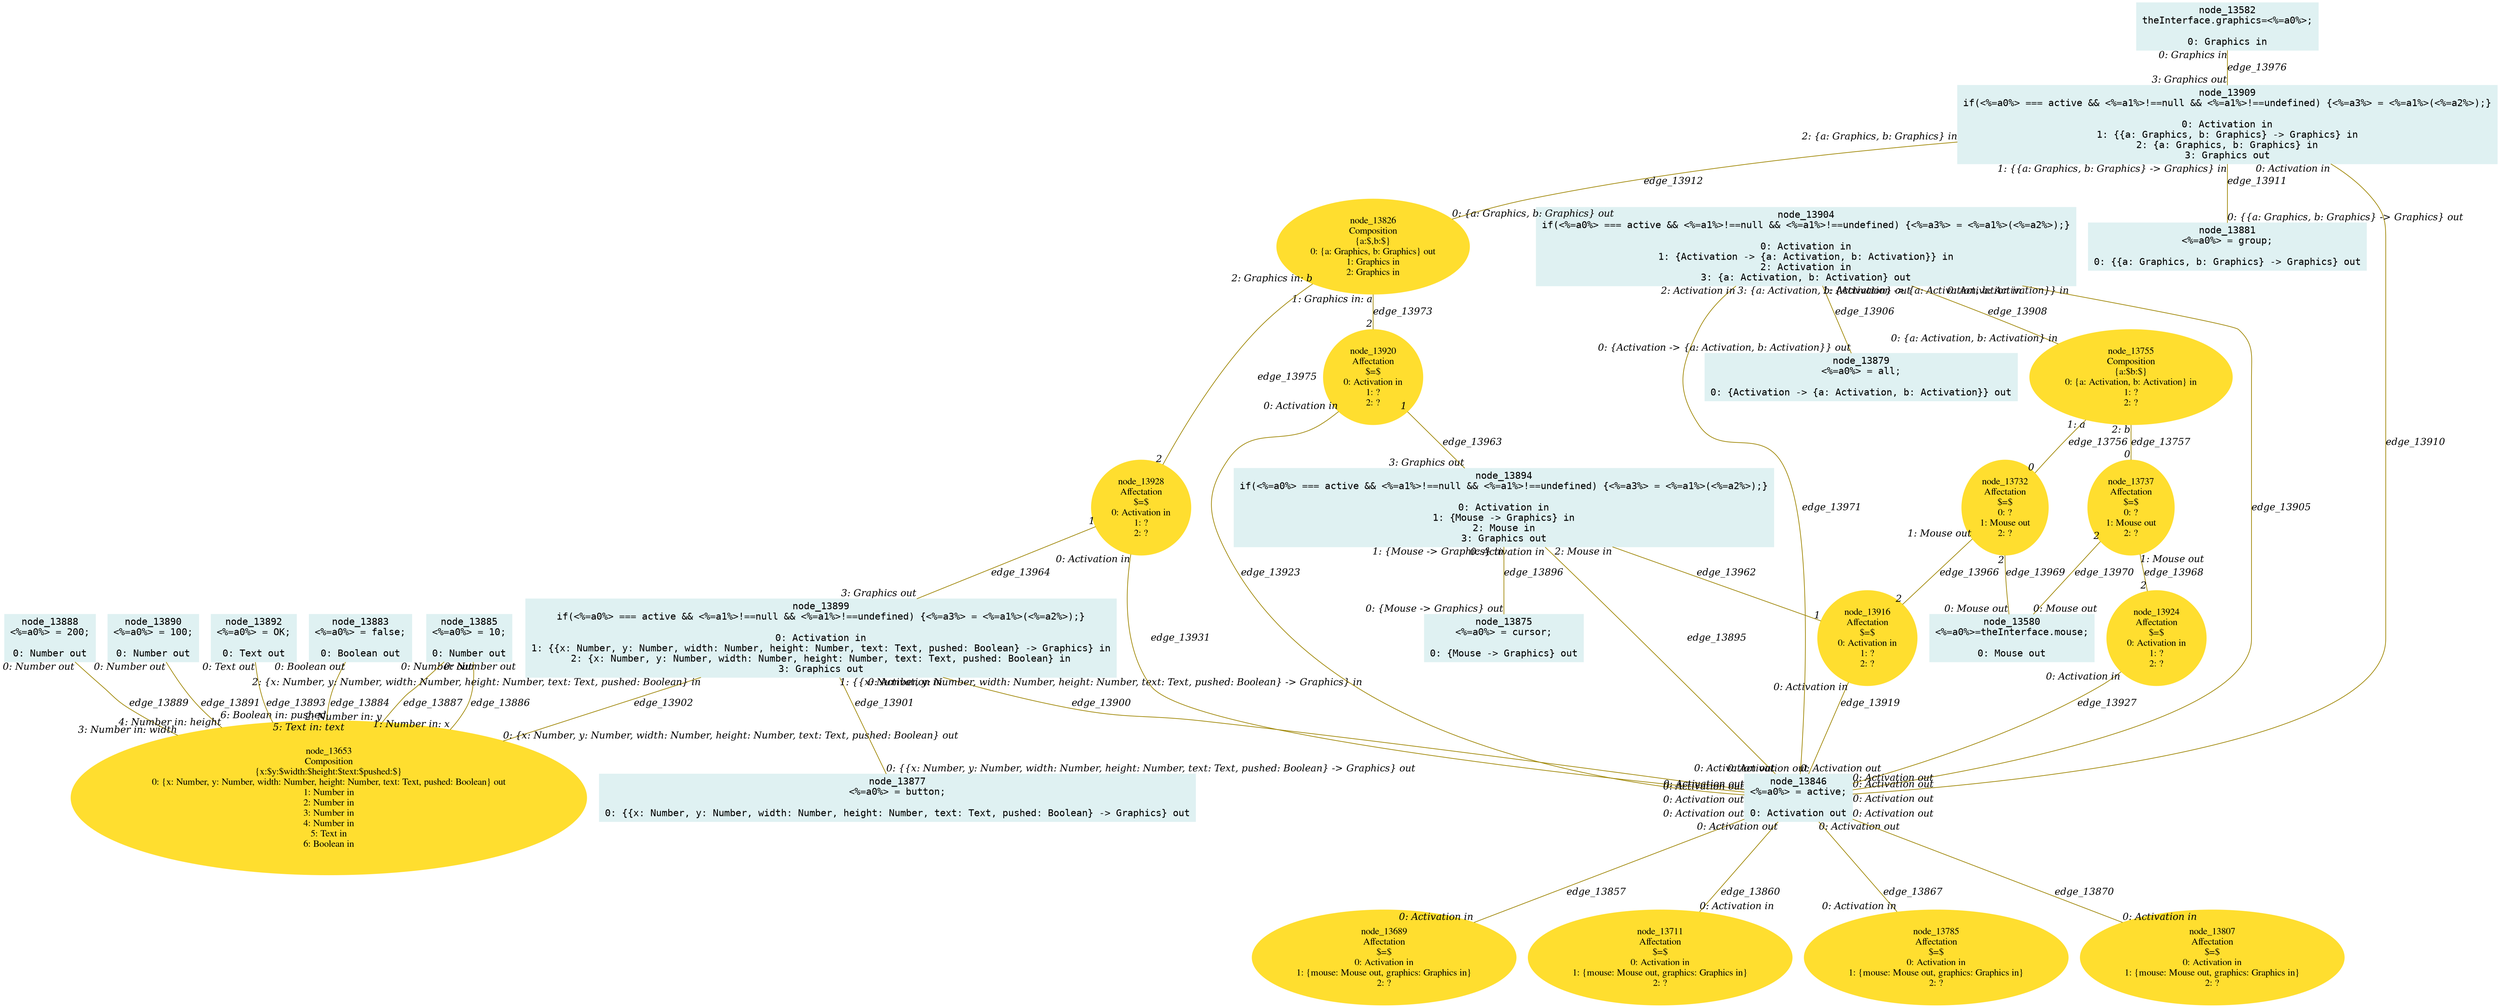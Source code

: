 digraph g{node_13580 [shape="box", style="filled", color="#dff1f2", fontname="Courier", label="node_13580
<%=a0%>=theInterface.mouse;

0: Mouse out" ]
node_13582 [shape="box", style="filled", color="#dff1f2", fontname="Courier", label="node_13582
theInterface.graphics=<%=a0%>;

0: Graphics in" ]
node_13653 [shape="ellipse", style="filled", color="#ffde2f", fontname="Times", label="node_13653
Composition
{x:$y:$width:$height:$text:$pushed:$}
0: {x: Number, y: Number, width: Number, height: Number, text: Text, pushed: Boolean} out
1: Number in
2: Number in
3: Number in
4: Number in
5: Text in
6: Boolean in" ]
node_13689 [shape="ellipse", style="filled", color="#ffde2f", fontname="Times", label="node_13689
Affectation
$=$
0: Activation in
1: {mouse: Mouse out, graphics: Graphics in}
2: ?" ]
node_13711 [shape="ellipse", style="filled", color="#ffde2f", fontname="Times", label="node_13711
Affectation
$=$
0: Activation in
1: {mouse: Mouse out, graphics: Graphics in}
2: ?" ]
node_13732 [shape="ellipse", style="filled", color="#ffde2f", fontname="Times", label="node_13732
Affectation
$=$
0: ?
1: Mouse out
2: ?" ]
node_13737 [shape="ellipse", style="filled", color="#ffde2f", fontname="Times", label="node_13737
Affectation
$=$
0: ?
1: Mouse out
2: ?" ]
node_13755 [shape="ellipse", style="filled", color="#ffde2f", fontname="Times", label="node_13755
Composition
{a:$b:$}
0: {a: Activation, b: Activation} in
1: ?
2: ?" ]
node_13785 [shape="ellipse", style="filled", color="#ffde2f", fontname="Times", label="node_13785
Affectation
$=$
0: Activation in
1: {mouse: Mouse out, graphics: Graphics in}
2: ?" ]
node_13807 [shape="ellipse", style="filled", color="#ffde2f", fontname="Times", label="node_13807
Affectation
$=$
0: Activation in
1: {mouse: Mouse out, graphics: Graphics in}
2: ?" ]
node_13826 [shape="ellipse", style="filled", color="#ffde2f", fontname="Times", label="node_13826
Composition
{a:$,b:$}
0: {a: Graphics, b: Graphics} out
1: Graphics in
2: Graphics in" ]
node_13846 [shape="box", style="filled", color="#dff1f2", fontname="Courier", label="node_13846
<%=a0%> = active;

0: Activation out" ]
node_13875 [shape="box", style="filled", color="#dff1f2", fontname="Courier", label="node_13875
<%=a0%> = cursor;

0: {Mouse -> Graphics} out" ]
node_13877 [shape="box", style="filled", color="#dff1f2", fontname="Courier", label="node_13877
<%=a0%> = button;

0: {{x: Number, y: Number, width: Number, height: Number, text: Text, pushed: Boolean} -> Graphics} out" ]
node_13879 [shape="box", style="filled", color="#dff1f2", fontname="Courier", label="node_13879
<%=a0%> = all;

0: {Activation -> {a: Activation, b: Activation}} out" ]
node_13881 [shape="box", style="filled", color="#dff1f2", fontname="Courier", label="node_13881
<%=a0%> = group;

0: {{a: Graphics, b: Graphics} -> Graphics} out" ]
node_13883 [shape="box", style="filled", color="#dff1f2", fontname="Courier", label="node_13883
<%=a0%> = false;

0: Boolean out" ]
node_13885 [shape="box", style="filled", color="#dff1f2", fontname="Courier", label="node_13885
<%=a0%> = 10;

0: Number out" ]
node_13888 [shape="box", style="filled", color="#dff1f2", fontname="Courier", label="node_13888
<%=a0%> = 200;

0: Number out" ]
node_13890 [shape="box", style="filled", color="#dff1f2", fontname="Courier", label="node_13890
<%=a0%> = 100;

0: Number out" ]
node_13892 [shape="box", style="filled", color="#dff1f2", fontname="Courier", label="node_13892
<%=a0%> = OK;

0: Text out" ]
node_13894 [shape="box", style="filled", color="#dff1f2", fontname="Courier", label="node_13894
if(<%=a0%> === active && <%=a1%>!==null && <%=a1%>!==undefined) {<%=a3%> = <%=a1%>(<%=a2%>);}

0: Activation in
1: {Mouse -> Graphics} in
2: Mouse in
3: Graphics out" ]
node_13899 [shape="box", style="filled", color="#dff1f2", fontname="Courier", label="node_13899
if(<%=a0%> === active && <%=a1%>!==null && <%=a1%>!==undefined) {<%=a3%> = <%=a1%>(<%=a2%>);}

0: Activation in
1: {{x: Number, y: Number, width: Number, height: Number, text: Text, pushed: Boolean} -> Graphics} in
2: {x: Number, y: Number, width: Number, height: Number, text: Text, pushed: Boolean} in
3: Graphics out" ]
node_13904 [shape="box", style="filled", color="#dff1f2", fontname="Courier", label="node_13904
if(<%=a0%> === active && <%=a1%>!==null && <%=a1%>!==undefined) {<%=a3%> = <%=a1%>(<%=a2%>);}

0: Activation in
1: {Activation -> {a: Activation, b: Activation}} in
2: Activation in
3: {a: Activation, b: Activation} out" ]
node_13909 [shape="box", style="filled", color="#dff1f2", fontname="Courier", label="node_13909
if(<%=a0%> === active && <%=a1%>!==null && <%=a1%>!==undefined) {<%=a3%> = <%=a1%>(<%=a2%>);}

0: Activation in
1: {{a: Graphics, b: Graphics} -> Graphics} in
2: {a: Graphics, b: Graphics} in
3: Graphics out" ]
node_13916 [shape="ellipse", style="filled", color="#ffde2f", fontname="Times", label="node_13916
Affectation
$=$
0: Activation in
1: ?
2: ?" ]
node_13920 [shape="ellipse", style="filled", color="#ffde2f", fontname="Times", label="node_13920
Affectation
$=$
0: Activation in
1: ?
2: ?" ]
node_13924 [shape="ellipse", style="filled", color="#ffde2f", fontname="Times", label="node_13924
Affectation
$=$
0: Activation in
1: ?
2: ?" ]
node_13928 [shape="ellipse", style="filled", color="#ffde2f", fontname="Times", label="node_13928
Affectation
$=$
0: Activation in
1: ?
2: ?" ]
node_13755 -> node_13732 [dir=none, arrowHead=none, fontname="Times-Italic", arrowsize=1, color="#9d8400", label="edge_13756",  headlabel="0", taillabel="1: a" ]
node_13755 -> node_13737 [dir=none, arrowHead=none, fontname="Times-Italic", arrowsize=1, color="#9d8400", label="edge_13757",  headlabel="0", taillabel="2: b" ]
node_13846 -> node_13689 [dir=none, arrowHead=none, fontname="Times-Italic", arrowsize=1, color="#9d8400", label="edge_13857",  headlabel="0: Activation in", taillabel="0: Activation out" ]
node_13846 -> node_13711 [dir=none, arrowHead=none, fontname="Times-Italic", arrowsize=1, color="#9d8400", label="edge_13860",  headlabel="0: Activation in", taillabel="0: Activation out" ]
node_13846 -> node_13785 [dir=none, arrowHead=none, fontname="Times-Italic", arrowsize=1, color="#9d8400", label="edge_13867",  headlabel="0: Activation in", taillabel="0: Activation out" ]
node_13846 -> node_13807 [dir=none, arrowHead=none, fontname="Times-Italic", arrowsize=1, color="#9d8400", label="edge_13870",  headlabel="0: Activation in", taillabel="0: Activation out" ]
node_13883 -> node_13653 [dir=none, arrowHead=none, fontname="Times-Italic", arrowsize=1, color="#9d8400", label="edge_13884",  headlabel="6: Boolean in: pushed", taillabel="0: Boolean out" ]
node_13885 -> node_13653 [dir=none, arrowHead=none, fontname="Times-Italic", arrowsize=1, color="#9d8400", label="edge_13886",  headlabel="1: Number in: x", taillabel="0: Number out" ]
node_13885 -> node_13653 [dir=none, arrowHead=none, fontname="Times-Italic", arrowsize=1, color="#9d8400", label="edge_13887",  headlabel="2: Number in: y", taillabel="0: Number out" ]
node_13888 -> node_13653 [dir=none, arrowHead=none, fontname="Times-Italic", arrowsize=1, color="#9d8400", label="edge_13889",  headlabel="3: Number in: width", taillabel="0: Number out" ]
node_13890 -> node_13653 [dir=none, arrowHead=none, fontname="Times-Italic", arrowsize=1, color="#9d8400", label="edge_13891",  headlabel="4: Number in: height", taillabel="0: Number out" ]
node_13892 -> node_13653 [dir=none, arrowHead=none, fontname="Times-Italic", arrowsize=1, color="#9d8400", label="edge_13893",  headlabel="5: Text in: text", taillabel="0: Text out" ]
node_13894 -> node_13846 [dir=none, arrowHead=none, fontname="Times-Italic", arrowsize=1, color="#9d8400", label="edge_13895",  headlabel="0: Activation out", taillabel="0: Activation in" ]
node_13894 -> node_13875 [dir=none, arrowHead=none, fontname="Times-Italic", arrowsize=1, color="#9d8400", label="edge_13896",  headlabel="0: {Mouse -> Graphics} out", taillabel="1: {Mouse -> Graphics} in" ]
node_13899 -> node_13846 [dir=none, arrowHead=none, fontname="Times-Italic", arrowsize=1, color="#9d8400", label="edge_13900",  headlabel="0: Activation out", taillabel="0: Activation in" ]
node_13899 -> node_13877 [dir=none, arrowHead=none, fontname="Times-Italic", arrowsize=1, color="#9d8400", label="edge_13901",  headlabel="0: {{x: Number, y: Number, width: Number, height: Number, text: Text, pushed: Boolean} -> Graphics} out", taillabel="1: {{x: Number, y: Number, width: Number, height: Number, text: Text, pushed: Boolean} -> Graphics} in" ]
node_13899 -> node_13653 [dir=none, arrowHead=none, fontname="Times-Italic", arrowsize=1, color="#9d8400", label="edge_13902",  headlabel="0: {x: Number, y: Number, width: Number, height: Number, text: Text, pushed: Boolean} out", taillabel="2: {x: Number, y: Number, width: Number, height: Number, text: Text, pushed: Boolean} in" ]
node_13904 -> node_13846 [dir=none, arrowHead=none, fontname="Times-Italic", arrowsize=1, color="#9d8400", label="edge_13905",  headlabel="0: Activation out", taillabel="0: Activation in" ]
node_13904 -> node_13879 [dir=none, arrowHead=none, fontname="Times-Italic", arrowsize=1, color="#9d8400", label="edge_13906",  headlabel="0: {Activation -> {a: Activation, b: Activation}} out", taillabel="1: {Activation -> {a: Activation, b: Activation}} in" ]
node_13904 -> node_13755 [dir=none, arrowHead=none, fontname="Times-Italic", arrowsize=1, color="#9d8400", label="edge_13908",  headlabel="0: {a: Activation, b: Activation} in", taillabel="3: {a: Activation, b: Activation} out" ]
node_13909 -> node_13846 [dir=none, arrowHead=none, fontname="Times-Italic", arrowsize=1, color="#9d8400", label="edge_13910",  headlabel="0: Activation out", taillabel="0: Activation in" ]
node_13909 -> node_13881 [dir=none, arrowHead=none, fontname="Times-Italic", arrowsize=1, color="#9d8400", label="edge_13911",  headlabel="0: {{a: Graphics, b: Graphics} -> Graphics} out", taillabel="1: {{a: Graphics, b: Graphics} -> Graphics} in" ]
node_13909 -> node_13826 [dir=none, arrowHead=none, fontname="Times-Italic", arrowsize=1, color="#9d8400", label="edge_13912",  headlabel="0: {a: Graphics, b: Graphics} out", taillabel="2: {a: Graphics, b: Graphics} in" ]
node_13916 -> node_13846 [dir=none, arrowHead=none, fontname="Times-Italic", arrowsize=1, color="#9d8400", label="edge_13919",  headlabel="0: Activation out", taillabel="0: Activation in" ]
node_13920 -> node_13846 [dir=none, arrowHead=none, fontname="Times-Italic", arrowsize=1, color="#9d8400", label="edge_13923",  headlabel="0: Activation out", taillabel="0: Activation in" ]
node_13924 -> node_13846 [dir=none, arrowHead=none, fontname="Times-Italic", arrowsize=1, color="#9d8400", label="edge_13927",  headlabel="0: Activation out", taillabel="0: Activation in" ]
node_13928 -> node_13846 [dir=none, arrowHead=none, fontname="Times-Italic", arrowsize=1, color="#9d8400", label="edge_13931",  headlabel="0: Activation out", taillabel="0: Activation in" ]
node_13894 -> node_13916 [dir=none, arrowHead=none, fontname="Times-Italic", arrowsize=1, color="#9d8400", label="edge_13962",  headlabel="1", taillabel="2: Mouse in" ]
node_13920 -> node_13894 [dir=none, arrowHead=none, fontname="Times-Italic", arrowsize=1, color="#9d8400", label="edge_13963",  headlabel="3: Graphics out", taillabel="1" ]
node_13928 -> node_13899 [dir=none, arrowHead=none, fontname="Times-Italic", arrowsize=1, color="#9d8400", label="edge_13964",  headlabel="3: Graphics out", taillabel="1" ]
node_13732 -> node_13916 [dir=none, arrowHead=none, fontname="Times-Italic", arrowsize=1, color="#9d8400", label="edge_13966",  headlabel="2", taillabel="1: Mouse out" ]
node_13737 -> node_13924 [dir=none, arrowHead=none, fontname="Times-Italic", arrowsize=1, color="#9d8400", label="edge_13968",  headlabel="2", taillabel="1: Mouse out" ]
node_13732 -> node_13580 [dir=none, arrowHead=none, fontname="Times-Italic", arrowsize=1, color="#9d8400", label="edge_13969",  headlabel="0: Mouse out", taillabel="2" ]
node_13737 -> node_13580 [dir=none, arrowHead=none, fontname="Times-Italic", arrowsize=1, color="#9d8400", label="edge_13970",  headlabel="0: Mouse out", taillabel="2" ]
node_13904 -> node_13846 [dir=none, arrowHead=none, fontname="Times-Italic", arrowsize=1, color="#9d8400", label="edge_13971",  headlabel="0: Activation out", taillabel="2: Activation in" ]
node_13826 -> node_13920 [dir=none, arrowHead=none, fontname="Times-Italic", arrowsize=1, color="#9d8400", label="edge_13973",  headlabel="2", taillabel="1: Graphics in: a" ]
node_13826 -> node_13928 [dir=none, arrowHead=none, fontname="Times-Italic", arrowsize=1, color="#9d8400", label="edge_13975",  headlabel="2", taillabel="2: Graphics in: b" ]
node_13582 -> node_13909 [dir=none, arrowHead=none, fontname="Times-Italic", arrowsize=1, color="#9d8400", label="edge_13976",  headlabel="3: Graphics out", taillabel="0: Graphics in" ]
}